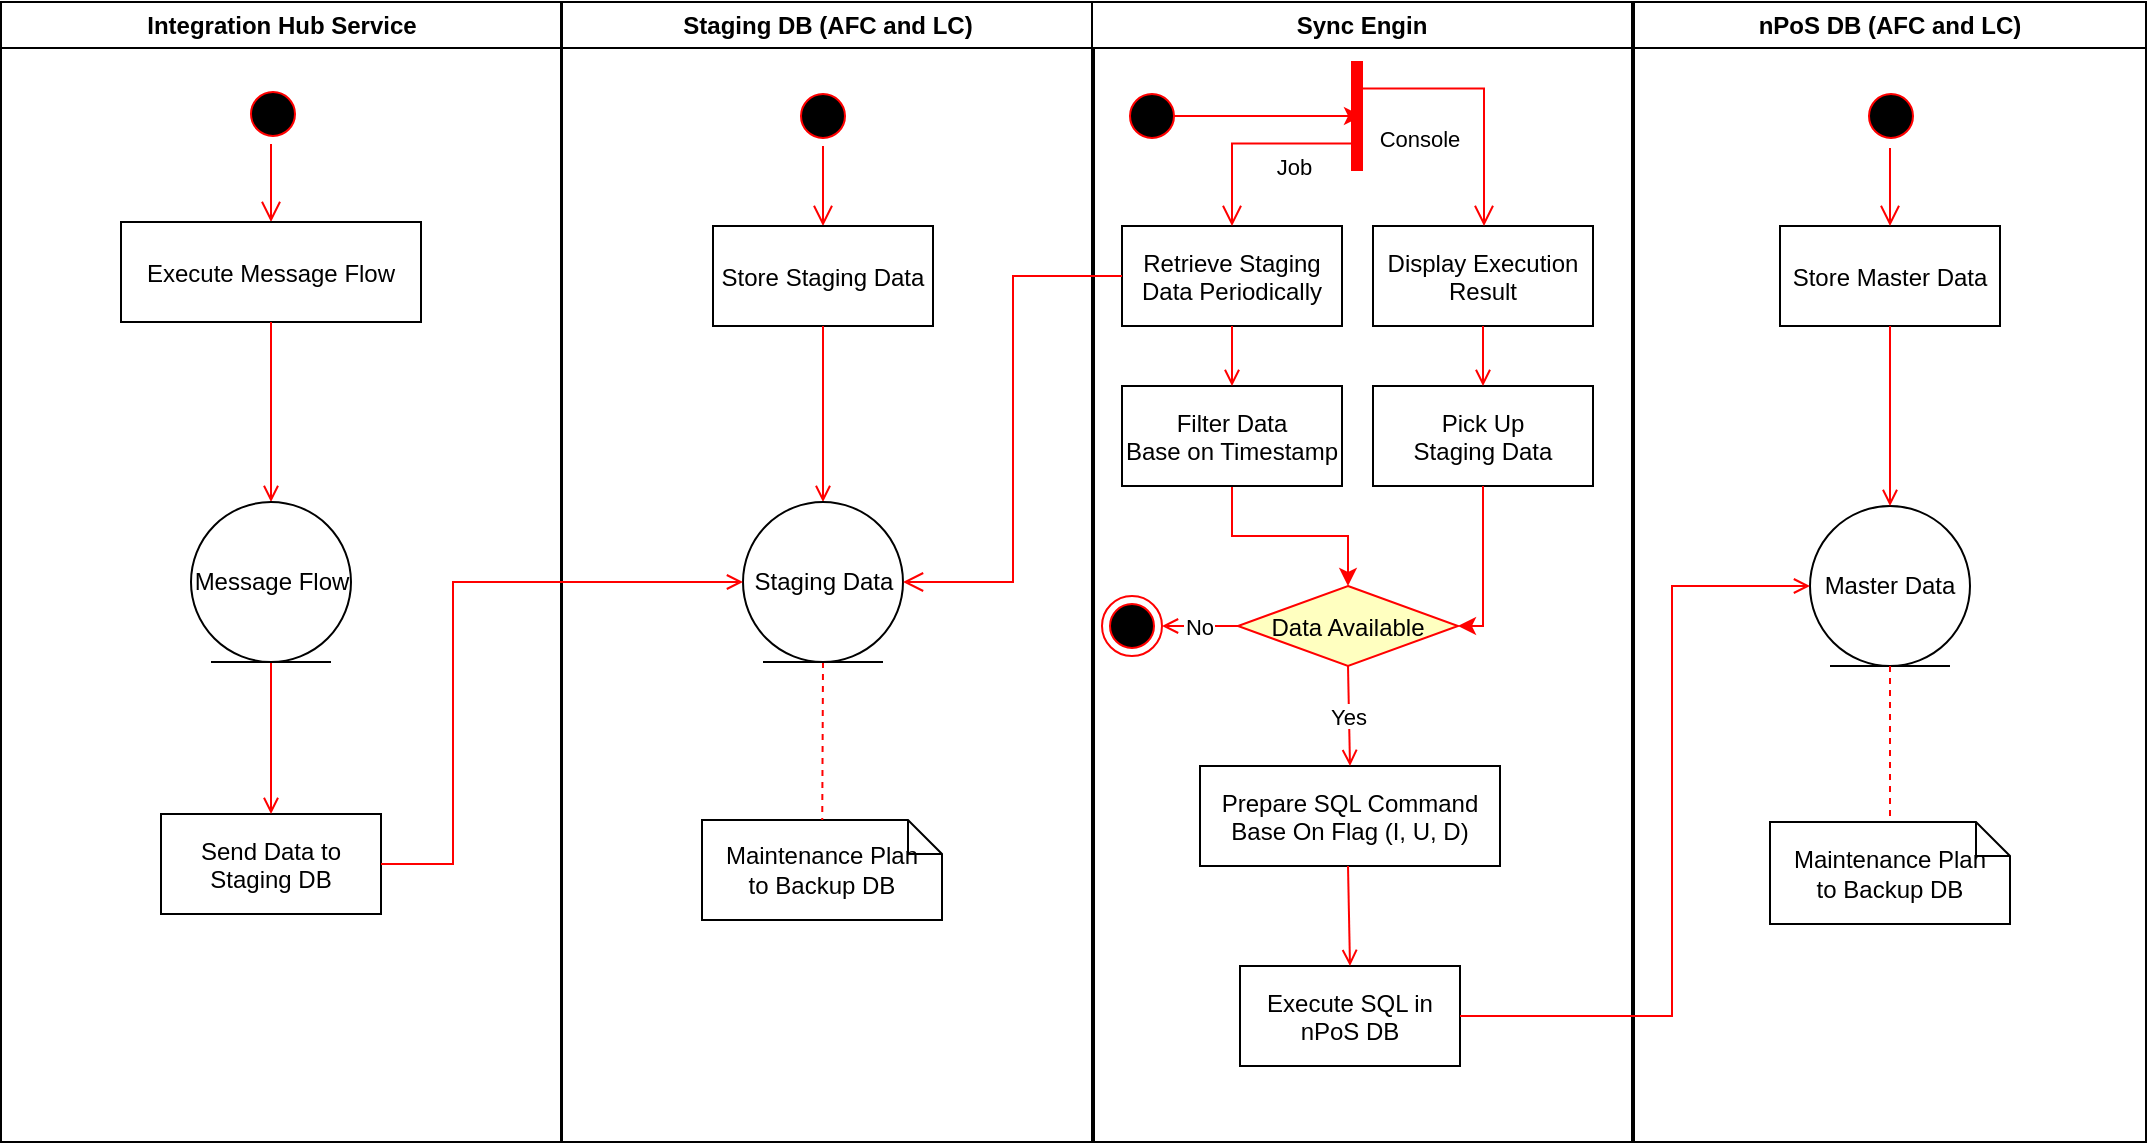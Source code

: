 <mxfile version="12.1.8" type="github" pages="1">
  <diagram name="Page-1" id="e7e014a7-5840-1c2e-5031-d8a46d1fe8dd">
    <mxGraphModel dx="1168" dy="750" grid="1" gridSize="10" guides="1" tooltips="1" connect="1" arrows="1" fold="1" page="1" pageScale="1" pageWidth="1390" pageHeight="980" background="#ffffff" math="0" shadow="0">
      <root>
        <mxCell id="0"/>
        <mxCell id="1" parent="0"/>
        <mxCell id="2" value="Integration Hub Service" style="swimlane;whiteSpace=wrap" parent="1" vertex="1">
          <mxGeometry x="164.5" y="128" width="280" height="570" as="geometry"/>
        </mxCell>
        <mxCell id="5" value="" style="ellipse;shape=startState;fillColor=#000000;strokeColor=#ff0000;" parent="2" vertex="1">
          <mxGeometry x="121" y="41" width="30" height="30" as="geometry"/>
        </mxCell>
        <mxCell id="6" value="" style="edgeStyle=elbowEdgeStyle;elbow=horizontal;verticalAlign=bottom;endArrow=open;endSize=8;strokeColor=#FF0000;endFill=1;rounded=0;entryX=0.5;entryY=0;entryDx=0;entryDy=0;" parent="2" source="5" target="7" edge="1">
          <mxGeometry x="122" y="40" as="geometry">
            <mxPoint x="137.5" y="110" as="targetPoint"/>
          </mxGeometry>
        </mxCell>
        <mxCell id="7" value="Execute Message Flow" style="" parent="2" vertex="1">
          <mxGeometry x="60" y="110" width="150" height="50" as="geometry"/>
        </mxCell>
        <mxCell id="9" value="" style="endArrow=open;strokeColor=#FF0000;endFill=1;rounded=0;entryX=0.5;entryY=0;entryDx=0;entryDy=0;" parent="2" source="7" target="AzenDcOQQB6zt5kxm3Mt-47" edge="1">
          <mxGeometry relative="1" as="geometry">
            <mxPoint x="130.5" y="220" as="targetPoint"/>
          </mxGeometry>
        </mxCell>
        <mxCell id="10" value="&#xa;Send Data to &#xa;Staging DB&#xa;" style="verticalAlign=middle;align=center;" parent="2" vertex="1">
          <mxGeometry x="80" y="406" width="110" height="50" as="geometry"/>
        </mxCell>
        <mxCell id="11" value="" style="endArrow=open;strokeColor=#FF0000;endFill=1;rounded=0;exitX=0.5;exitY=1;exitDx=0;exitDy=0;" parent="2" source="AzenDcOQQB6zt5kxm3Mt-47" target="10" edge="1">
          <mxGeometry relative="1" as="geometry">
            <mxPoint x="135" y="372" as="sourcePoint"/>
          </mxGeometry>
        </mxCell>
        <mxCell id="AzenDcOQQB6zt5kxm3Mt-47" value="Message Flow" style="ellipse;shape=umlEntity;whiteSpace=wrap;html=1;" vertex="1" parent="2">
          <mxGeometry x="95" y="250" width="80" height="80" as="geometry"/>
        </mxCell>
        <mxCell id="3" value="Staging DB (AFC and LC)" style="swimlane;whiteSpace=wrap" parent="1" vertex="1">
          <mxGeometry x="445" y="128" width="266" height="570" as="geometry"/>
        </mxCell>
        <mxCell id="13" value="" style="ellipse;shape=startState;fillColor=#000000;strokeColor=#ff0000;" parent="3" vertex="1">
          <mxGeometry x="115.5" y="42" width="30" height="30" as="geometry"/>
        </mxCell>
        <mxCell id="14" value="" style="edgeStyle=elbowEdgeStyle;elbow=horizontal;verticalAlign=bottom;endArrow=open;endSize=8;strokeColor=#FF0000;endFill=1;rounded=0" parent="3" source="13" target="15" edge="1">
          <mxGeometry x="95.5" y="22" as="geometry">
            <mxPoint x="110.5" y="92" as="targetPoint"/>
          </mxGeometry>
        </mxCell>
        <mxCell id="15" value="Store Staging Data" style="" parent="3" vertex="1">
          <mxGeometry x="75.5" y="112" width="110" height="50" as="geometry"/>
        </mxCell>
        <mxCell id="17" value="" style="endArrow=open;strokeColor=#FF0000;endFill=1;rounded=0;entryX=0.5;entryY=0;entryDx=0;entryDy=0;" parent="3" source="15" target="AzenDcOQQB6zt5kxm3Mt-53" edge="1">
          <mxGeometry relative="1" as="geometry">
            <mxPoint x="130.5" y="242" as="targetPoint"/>
          </mxGeometry>
        </mxCell>
        <mxCell id="31" value="Maintenance Plan &#xa;to Backup DB" style="shape=note;whiteSpace=wrap;size=17" parent="3" vertex="1">
          <mxGeometry x="70" y="409" width="120" height="50" as="geometry"/>
        </mxCell>
        <mxCell id="32" value="" style="endArrow=none;strokeColor=#FF0000;endFill=0;rounded=0;dashed=1;exitX=0.5;exitY=1;exitDx=0;exitDy=0;" parent="3" source="AzenDcOQQB6zt5kxm3Mt-53" target="31" edge="1">
          <mxGeometry relative="1" as="geometry">
            <mxPoint x="142.621" y="377" as="sourcePoint"/>
          </mxGeometry>
        </mxCell>
        <mxCell id="AzenDcOQQB6zt5kxm3Mt-53" value="Staging Data" style="ellipse;shape=umlEntity;whiteSpace=wrap;html=1;align=center;" vertex="1" parent="3">
          <mxGeometry x="90.5" y="250" width="80" height="80" as="geometry"/>
        </mxCell>
        <mxCell id="4" value="Sync Engin" style="swimlane;whiteSpace=wrap" parent="1" vertex="1">
          <mxGeometry x="710" y="128" width="270" height="570" as="geometry"/>
        </mxCell>
        <mxCell id="38" value="" style="ellipse;shape=endState;fillColor=#000000;strokeColor=#ff0000" parent="4" vertex="1">
          <mxGeometry x="5" y="297" width="30" height="30" as="geometry"/>
        </mxCell>
        <mxCell id="21" value="Data Available" style="rhombus;fillColor=#ffffc0;strokeColor=#ff0000;" parent="4" vertex="1">
          <mxGeometry x="73" y="292" width="110" height="40" as="geometry"/>
        </mxCell>
        <mxCell id="30" value="Retrieve Staging &#xa;Data Periodically" style="" parent="4" vertex="1">
          <mxGeometry x="15" y="112" width="110" height="50" as="geometry"/>
        </mxCell>
        <mxCell id="AzenDcOQQB6zt5kxm3Mt-84" value="" style="edgeStyle=orthogonalEdgeStyle;rounded=0;orthogonalLoop=1;jettySize=auto;html=1;fillColor=#a20025;strokeColor=#FF0000;" edge="1" parent="4" source="33" target="21">
          <mxGeometry relative="1" as="geometry"/>
        </mxCell>
        <mxCell id="33" value="Filter Data&#xa;Base on Timestamp" style="" parent="4" vertex="1">
          <mxGeometry x="15" y="192" width="110" height="50" as="geometry"/>
        </mxCell>
        <mxCell id="37" value="" style="edgeStyle=none;strokeColor=#FF0000;endArrow=open;endFill=1;rounded=0;entryX=0.5;entryY=0;entryDx=0;entryDy=0;" parent="4" target="33" edge="1">
          <mxGeometry width="100" height="100" relative="1" as="geometry">
            <mxPoint x="70" y="162" as="sourcePoint"/>
            <mxPoint x="265.5" y="444.5" as="targetPoint"/>
          </mxGeometry>
        </mxCell>
        <mxCell id="AzenDcOQQB6zt5kxm3Mt-99" value="" style="edgeStyle=orthogonalEdgeStyle;rounded=0;orthogonalLoop=1;jettySize=auto;html=1;strokeColor=#FF0000;entryX=0.536;entryY=0.478;entryDx=0;entryDy=0;entryPerimeter=0;" edge="1" parent="4">
          <mxGeometry relative="1" as="geometry">
            <mxPoint x="44.866" y="57" as="sourcePoint"/>
            <mxPoint x="135" y="57" as="targetPoint"/>
            <Array as="points">
              <mxPoint x="40" y="57"/>
              <mxPoint x="40" y="57"/>
            </Array>
          </mxGeometry>
        </mxCell>
        <mxCell id="AzenDcOQQB6zt5kxm3Mt-60" value="" style="ellipse;shape=startState;fillColor=#000000;strokeColor=#ff0000;" vertex="1" parent="4">
          <mxGeometry x="15" y="42" width="30" height="30" as="geometry"/>
        </mxCell>
        <mxCell id="AzenDcOQQB6zt5kxm3Mt-61" value="Job" style="edgeStyle=elbowEdgeStyle;elbow=horizontal;verticalAlign=bottom;endArrow=open;endSize=8;strokeColor=#FF0000;endFill=1;rounded=0;exitX=0.75;exitY=0.5;exitDx=0;exitDy=0;exitPerimeter=0;" edge="1" parent="4" source="AzenDcOQQB6zt5kxm3Mt-93">
          <mxGeometry x="-53.5" y="-86" as="geometry">
            <mxPoint x="70" y="112" as="targetPoint"/>
            <mxPoint x="130" y="92" as="sourcePoint"/>
            <Array as="points">
              <mxPoint x="70" y="92"/>
              <mxPoint x="110" y="82"/>
              <mxPoint x="120" y="112"/>
              <mxPoint x="110" y="71"/>
            </Array>
          </mxGeometry>
        </mxCell>
        <mxCell id="AzenDcOQQB6zt5kxm3Mt-79" value="No" style="endArrow=open;strokeColor=#FF0000;endFill=1;rounded=0;entryX=1;entryY=0.5;entryDx=0;entryDy=0;exitX=0;exitY=0.5;exitDx=0;exitDy=0;" edge="1" parent="4" source="21" target="38">
          <mxGeometry relative="1" as="geometry">
            <mxPoint x="302" y="604" as="targetPoint"/>
            <mxPoint x="125.704" y="332" as="sourcePoint"/>
          </mxGeometry>
        </mxCell>
        <mxCell id="AzenDcOQQB6zt5kxm3Mt-82" value="Prepare SQL Command&#xa;Base On Flag (I, U, D)" style="" vertex="1" parent="4">
          <mxGeometry x="54" y="382" width="150" height="50" as="geometry"/>
        </mxCell>
        <mxCell id="AzenDcOQQB6zt5kxm3Mt-83" value="Execute SQL in&#xa;nPoS DB" style="" vertex="1" parent="4">
          <mxGeometry x="74" y="482" width="110" height="50" as="geometry"/>
        </mxCell>
        <mxCell id="AzenDcOQQB6zt5kxm3Mt-85" value="" style="edgeStyle=none;strokeColor=#FF0000;endArrow=open;endFill=1;rounded=0;exitX=0.5;exitY=1;exitDx=0;exitDy=0;entryX=0.5;entryY=0;entryDx=0;entryDy=0;" edge="1" parent="4" target="AzenDcOQQB6zt5kxm3Mt-83">
          <mxGeometry width="100" height="100" relative="1" as="geometry">
            <mxPoint x="128" y="432" as="sourcePoint"/>
            <mxPoint x="393" y="203" as="targetPoint"/>
            <Array as="points"/>
          </mxGeometry>
        </mxCell>
        <mxCell id="AzenDcOQQB6zt5kxm3Mt-81" value="Yes" style="endArrow=open;strokeColor=#FF0000;endFill=1;rounded=0;exitX=0.5;exitY=1;exitDx=0;exitDy=0;entryX=0.5;entryY=0;entryDx=0;entryDy=0;" edge="1" parent="4" source="21" target="AzenDcOQQB6zt5kxm3Mt-82">
          <mxGeometry relative="1" as="geometry">
            <mxPoint x="143" y="382" as="targetPoint"/>
            <mxPoint x="153" y="342" as="sourcePoint"/>
          </mxGeometry>
        </mxCell>
        <mxCell id="AzenDcOQQB6zt5kxm3Mt-95" value="Display Execution&#xa;Result" style="" vertex="1" parent="4">
          <mxGeometry x="140.5" y="112" width="110" height="50" as="geometry"/>
        </mxCell>
        <mxCell id="AzenDcOQQB6zt5kxm3Mt-97" value="Console" style="edgeStyle=elbowEdgeStyle;elbow=horizontal;verticalAlign=bottom;endArrow=open;endSize=8;strokeColor=#FF0000;endFill=1;rounded=0;entryX=0.5;entryY=0;entryDx=0;entryDy=0;exitX=0.25;exitY=0.5;exitDx=0;exitDy=0;exitPerimeter=0;" edge="1" parent="4" source="AzenDcOQQB6zt5kxm3Mt-93" target="AzenDcOQQB6zt5kxm3Mt-95">
          <mxGeometry x="-753.5" y="-204" as="geometry">
            <mxPoint x="80" y="122" as="targetPoint"/>
            <mxPoint x="149" y="57" as="sourcePoint"/>
            <Array as="points">
              <mxPoint x="196" y="92"/>
            </Array>
          </mxGeometry>
        </mxCell>
        <mxCell id="AzenDcOQQB6zt5kxm3Mt-93" value="" style="shape=line;html=1;strokeWidth=6;strokeColor=#ff0000;align=center;rotation=90;" vertex="1" parent="4">
          <mxGeometry x="105" y="1" width="55" height="112" as="geometry"/>
        </mxCell>
        <mxCell id="AzenDcOQQB6zt5kxm3Mt-100" value="Pick Up&#xa;Staging Data" style="" vertex="1" parent="4">
          <mxGeometry x="140.5" y="192" width="110" height="50" as="geometry"/>
        </mxCell>
        <mxCell id="AzenDcOQQB6zt5kxm3Mt-103" value="" style="edgeStyle=none;strokeColor=#FF0000;endArrow=open;endFill=1;rounded=0;entryX=0.5;entryY=0;entryDx=0;entryDy=0;exitX=0.5;exitY=1;exitDx=0;exitDy=0;" edge="1" parent="4" source="AzenDcOQQB6zt5kxm3Mt-95" target="AzenDcOQQB6zt5kxm3Mt-100">
          <mxGeometry width="100" height="100" relative="1" as="geometry">
            <mxPoint x="115" y="172" as="sourcePoint"/>
            <mxPoint x="115" y="202" as="targetPoint"/>
          </mxGeometry>
        </mxCell>
        <mxCell id="AzenDcOQQB6zt5kxm3Mt-104" value="" style="edgeStyle=orthogonalEdgeStyle;rounded=0;orthogonalLoop=1;jettySize=auto;html=1;fillColor=#a20025;strokeColor=#FF0000;exitX=0.5;exitY=1;exitDx=0;exitDy=0;entryX=1;entryY=0.5;entryDx=0;entryDy=0;" edge="1" parent="4" source="AzenDcOQQB6zt5kxm3Mt-100" target="21">
          <mxGeometry relative="1" as="geometry">
            <mxPoint x="80" y="252" as="sourcePoint"/>
            <mxPoint x="138" y="302" as="targetPoint"/>
            <Array as="points">
              <mxPoint x="196" y="312"/>
            </Array>
          </mxGeometry>
        </mxCell>
        <mxCell id="41" value="" style="edgeStyle=elbowEdgeStyle;elbow=horizontal;entryX=0;entryY=0.5;strokeColor=#FF0000;endArrow=open;endFill=1;rounded=0;exitX=1;exitY=0.5;exitDx=0;exitDy=0;entryDx=0;entryDy=0;" parent="1" source="10" target="AzenDcOQQB6zt5kxm3Mt-53" edge="1">
          <mxGeometry width="100" height="100" relative="1" as="geometry">
            <mxPoint x="680" y="623" as="sourcePoint"/>
            <mxPoint x="780" y="523" as="targetPoint"/>
            <Array as="points">
              <mxPoint x="390.5" y="470"/>
              <mxPoint x="815" y="543"/>
            </Array>
          </mxGeometry>
        </mxCell>
        <mxCell id="26" value="" style="edgeStyle=elbowEdgeStyle;elbow=horizontal;verticalAlign=bottom;endArrow=open;endSize=8;strokeColor=#FF0000;endFill=1;rounded=0;entryX=1;entryY=0.5;entryDx=0;entryDy=0;exitX=0;exitY=0.5;exitDx=0;exitDy=0;" parent="1" source="30" target="AzenDcOQQB6zt5kxm3Mt-53" edge="1">
          <mxGeometry x="750.5" y="233" as="geometry">
            <mxPoint x="750.5" y="278" as="targetPoint"/>
            <mxPoint x="680" y="265" as="sourcePoint"/>
            <Array as="points"/>
          </mxGeometry>
        </mxCell>
        <mxCell id="AzenDcOQQB6zt5kxm3Mt-63" value="nPoS DB (AFC and LC)" style="swimlane;whiteSpace=wrap" vertex="1" parent="1">
          <mxGeometry x="981" y="128" width="256" height="570" as="geometry"/>
        </mxCell>
        <mxCell id="AzenDcOQQB6zt5kxm3Mt-68" value="Store Master Data" style="" vertex="1" parent="AzenDcOQQB6zt5kxm3Mt-63">
          <mxGeometry x="73" y="112" width="110" height="50" as="geometry"/>
        </mxCell>
        <mxCell id="AzenDcOQQB6zt5kxm3Mt-74" value="" style="ellipse;shape=startState;fillColor=#000000;strokeColor=#ff0000;" vertex="1" parent="AzenDcOQQB6zt5kxm3Mt-63">
          <mxGeometry x="113.5" y="42" width="30" height="30" as="geometry"/>
        </mxCell>
        <mxCell id="AzenDcOQQB6zt5kxm3Mt-75" value="" style="edgeStyle=elbowEdgeStyle;elbow=horizontal;verticalAlign=bottom;endArrow=open;endSize=8;strokeColor=#FF0000;endFill=1;rounded=0;" edge="1" parent="AzenDcOQQB6zt5kxm3Mt-63">
          <mxGeometry x="-50.5" y="-86" as="geometry">
            <mxPoint x="128" y="112" as="targetPoint"/>
            <mxPoint x="128" y="73" as="sourcePoint"/>
          </mxGeometry>
        </mxCell>
        <mxCell id="AzenDcOQQB6zt5kxm3Mt-86" value="Master Data" style="ellipse;shape=umlEntity;whiteSpace=wrap;html=1;align=center;" vertex="1" parent="AzenDcOQQB6zt5kxm3Mt-63">
          <mxGeometry x="88" y="252" width="80" height="80" as="geometry"/>
        </mxCell>
        <mxCell id="AzenDcOQQB6zt5kxm3Mt-89" value="Maintenance Plan &#xa;to Backup DB" style="shape=note;whiteSpace=wrap;size=17" vertex="1" parent="AzenDcOQQB6zt5kxm3Mt-63">
          <mxGeometry x="68" y="410" width="120" height="51" as="geometry"/>
        </mxCell>
        <mxCell id="AzenDcOQQB6zt5kxm3Mt-90" value="" style="endArrow=none;strokeColor=#FF0000;endFill=0;rounded=0;dashed=1;exitX=0.5;exitY=1;exitDx=0;exitDy=0;" edge="1" parent="AzenDcOQQB6zt5kxm3Mt-63" target="AzenDcOQQB6zt5kxm3Mt-89">
          <mxGeometry relative="1" as="geometry">
            <mxPoint x="128" y="332" as="sourcePoint"/>
          </mxGeometry>
        </mxCell>
        <mxCell id="AzenDcOQQB6zt5kxm3Mt-72" value="" style="edgeStyle=none;strokeColor=#FF0000;endArrow=open;endFill=1;rounded=0;exitX=0.5;exitY=1;exitDx=0;exitDy=0;" edge="1" parent="AzenDcOQQB6zt5kxm3Mt-63" source="AzenDcOQQB6zt5kxm3Mt-68" target="AzenDcOQQB6zt5kxm3Mt-86">
          <mxGeometry width="100" height="100" relative="1" as="geometry">
            <mxPoint x="145.5" y="444.5" as="sourcePoint"/>
            <mxPoint x="265.5" y="444.5" as="targetPoint"/>
          </mxGeometry>
        </mxCell>
        <mxCell id="AzenDcOQQB6zt5kxm3Mt-71" value="" style="edgeStyle=elbowEdgeStyle;elbow=horizontal;strokeColor=#FF0000;endArrow=open;endFill=1;rounded=0;entryX=0;entryY=0.5;exitX=1;exitY=0.5;exitDx=0;exitDy=0;entryDx=0;entryDy=0;" edge="1" parent="1" target="AzenDcOQQB6zt5kxm3Mt-86" source="AzenDcOQQB6zt5kxm3Mt-83">
          <mxGeometry width="100" height="100" relative="1" as="geometry">
            <mxPoint x="1563.5" y="717" as="sourcePoint"/>
            <mxPoint x="1260" y="290" as="targetPoint"/>
            <Array as="points">
              <mxPoint x="1000" y="510"/>
            </Array>
          </mxGeometry>
        </mxCell>
      </root>
    </mxGraphModel>
  </diagram>
</mxfile>
